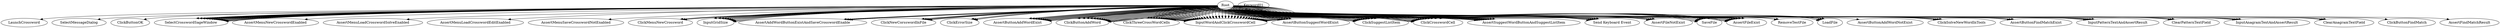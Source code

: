 // UK <-> LK
digraph {
	Root
	LaunchCrossword
		Root -> LaunchCrossword
	SelectMessageDialog
		Root -> SelectMessageDialog
	ClickButtonOK
		Root -> ClickButtonOK
	SelectCrosswordSageWindow
		Root -> SelectCrosswordSageWindow
	AssertMenuNewCrosswordEnabled
		Root -> AssertMenuNewCrosswordEnabled
	AssertMenuLoadCrosswordSolveEnabled
		Root -> AssertMenuLoadCrosswordSolveEnabled
	AssertMenuLoadCrosswordEditEnabled
		Root -> AssertMenuLoadCrosswordEditEnabled
	AssertMenuSaveCrosswordNotEnabled
		Root -> AssertMenuSaveCrosswordNotEnabled
	ClickMenuNewCrossword
		Root -> ClickMenuNewCrossword
	InputGridSize
		Root -> InputGridSize
	AssertAddWordButtonExistAndSaveCrosswordEnable
		Root -> AssertAddWordButtonExistAndSaveCrosswordEnable
	ClickMenuNewCrossword
		Root -> ClickMenuNewCrossword
	InputGridSize
		Root -> InputGridSize
	AssertAddWordButtonExistAndSaveCrosswordEnable
		Root -> AssertAddWordButtonExistAndSaveCrosswordEnable
	ClickMenuNewCrossword
		Root -> ClickMenuNewCrossword
	InputGridSize
		Root -> InputGridSize
	AssertAddWordButtonExistAndSaveCrosswordEnable
		Root -> AssertAddWordButtonExistAndSaveCrosswordEnable
	ClickNewCorsswordInFile
		Root -> ClickNewCorsswordInFile
	InputGridSize
		Root -> InputGridSize
	ClickErrorSize
		Root -> ClickErrorSize
	InputGridSize
		Root -> InputGridSize
	ClickErrorSize
		Root -> ClickErrorSize
	InputGridSize
		Root -> InputGridSize
	ClickErrorSize
		Root -> ClickErrorSize
	InputGridSize
		Root -> InputGridSize
	AssertAddWordButtonExistAndSaveCrosswordEnable
		Root -> AssertAddWordButtonExistAndSaveCrosswordEnable
	ClickNewCorsswordInFile
		Root -> ClickNewCorsswordInFile
	InputGridSize
		Root -> InputGridSize
	SelectCrosswordSageWindow
		Root -> SelectCrosswordSageWindow
	AssertButtonAddWordExist
		Root -> AssertButtonAddWordExist
	ClickButtonAddWord
		Root -> ClickButtonAddWord
	ClickThreeCrossWordCells
		Root -> ClickThreeCrossWordCells
	InputWordAndClickCrosswordCell
		Root -> InputWordAndClickCrosswordCell
	InputWordAndClickCrosswordCell
		Root -> InputWordAndClickCrosswordCell
	InputWordAndClickCrosswordCell
		Root -> InputWordAndClickCrosswordCell
	InputWordAndClickCrosswordCell
		Root -> InputWordAndClickCrosswordCell
	AssertButtonSuggestWordExist
		Root -> AssertButtonSuggestWordExist
	ClickSuggestListItem
		Root -> ClickSuggestListItem
	ClickCrosswordCell
		Root -> ClickCrosswordCell
	AssertSuggestWordButtonAndSuggestListItem
		Root -> AssertSuggestWordButtonAndSuggestListItem
	AssertButtonAddWordExist
		Root -> AssertButtonAddWordExist
	ClickButtonAddWord
		Root -> ClickButtonAddWord
	ClickThreeCrossWordCells
		Root -> ClickThreeCrossWordCells
	InputWordAndClickCrosswordCell
		Root -> InputWordAndClickCrosswordCell
	InputWordAndClickCrosswordCell
		Root -> InputWordAndClickCrosswordCell
	InputWordAndClickCrosswordCell
		Root -> InputWordAndClickCrosswordCell
	AssertButtonSuggestWordExist
		Root -> AssertButtonSuggestWordExist
	ClickSuggestListItem
		Root -> ClickSuggestListItem
	AssertButtonAddWordExist
		Root -> AssertButtonAddWordExist
	ClickButtonAddWord
		Root -> ClickButtonAddWord
	ClickThreeCrossWordCells
		Root -> ClickThreeCrossWordCells
	ClickSuggestListItem
		Root -> ClickSuggestListItem
	ClickCrosswordCell
		Root -> ClickCrosswordCell
	AssertSuggestWordButtonAndSuggestListItem
		Root -> AssertSuggestWordButtonAndSuggestListItem
	AssertButtonAddWordExist
		Root -> AssertButtonAddWordExist
	ClickButtonAddWord
		Root -> ClickButtonAddWord
	ClickThreeCrossWordCells
		Root -> ClickThreeCrossWordCells
	InputWordAndClickCrosswordCell
		Root -> InputWordAndClickCrosswordCell
	InputWordAndClickCrosswordCell
		Root -> InputWordAndClickCrosswordCell
	"Send Keyboard Event"
		Root -> "Send Keyboard Event"
	ClickSuggestListItem
		Root -> ClickSuggestListItem
	AssertButtonAddWordExist
		Root -> AssertButtonAddWordExist
	ClickButtonAddWord
		Root -> ClickButtonAddWord
	ClickThreeCrossWordCells
		Root -> ClickThreeCrossWordCells
	InputWordAndClickCrosswordCell
		Root -> InputWordAndClickCrosswordCell
	InputWordAndClickCrosswordCell
		Root -> InputWordAndClickCrosswordCell
	ClickSuggestListItem
		Root -> ClickSuggestListItem
	ClickCrosswordCell
		Root -> ClickCrosswordCell
	AssertSuggestWordButtonAndSuggestListItem
		Root -> AssertSuggestWordButtonAndSuggestListItem
	ClickCrosswordCell
		Root -> ClickCrosswordCell
	AssertSuggestWordButtonAndSuggestListItem
		Root -> AssertSuggestWordButtonAndSuggestListItem
	ClickCrosswordCell
		Root -> ClickCrosswordCell
	AssertSuggestWordButtonAndSuggestListItem
		Root -> AssertSuggestWordButtonAndSuggestListItem
	ClickNewCorsswordInFile
		Root -> ClickNewCorsswordInFile
	InputGridSize
		Root -> InputGridSize
	AssertFileNotExist
		Root -> AssertFileNotExist
	SelectCrosswordSageWindow
		Root -> SelectCrosswordSageWindow
	SaveFile
		Root -> SaveFile
	AssertFileExist
		Root -> AssertFileExist
	SelectCrosswordSageWindow
		Root -> SelectCrosswordSageWindow
	SaveFile
		Root -> SaveFile
	AssertFileExist
		Root -> AssertFileExist
	RemoveTestFile
		Root -> RemoveTestFile
	AssertFileNotExist
		Root -> AssertFileNotExist
	ClickNewCorsswordInFile
		Root -> ClickNewCorsswordInFile
	InputGridSize
		Root -> InputGridSize
	SelectCrosswordSageWindow
		Root -> SelectCrosswordSageWindow
	AssertButtonAddWordExist
		Root -> AssertButtonAddWordExist
	ClickButtonAddWord
		Root -> ClickButtonAddWord
	ClickCrosswordCell
		Root -> ClickCrosswordCell
	ClickCrosswordCell
		Root -> ClickCrosswordCell
	SaveFile
		Root -> SaveFile
	AssertFileExist
		Root -> AssertFileExist
	RemoveTestFile
		Root -> RemoveTestFile
	AssertFileNotExist
		Root -> AssertFileNotExist
	AssertFileNotExist
		Root -> AssertFileNotExist
	SelectCrosswordSageWindow
		Root -> SelectCrosswordSageWindow
	LoadFile
		Root -> LoadFile
	SelectCrosswordSageWindow
		Root -> SelectCrosswordSageWindow
	AssertButtonAddWordNotExist
		Root -> AssertButtonAddWordNotExist
	AssertFileExist
		Root -> AssertFileExist
	SelectCrosswordSageWindow
		Root -> SelectCrosswordSageWindow
	LoadFile
		Root -> LoadFile
	SelectCrosswordSageWindow
		Root -> SelectCrosswordSageWindow
	AssertButtonAddWordExist
		Root -> AssertButtonAddWordExist
	ClickSolveNewWordInTools
		Root -> ClickSolveNewWordInTools
	AssertButtonFindMatchExist
		Root -> AssertButtonFindMatchExist
	InputPatternTextAndAssertResult
		Root -> InputPatternTextAndAssertResult
	ClearPatternTextField
		Root -> ClearPatternTextField
	InputPatternTextAndAssertResult
		Root -> InputPatternTextAndAssertResult
	ClearPatternTextField
		Root -> ClearPatternTextField
	InputPatternTextAndAssertResult
		Root -> InputPatternTextAndAssertResult
	ClearPatternTextField
		Root -> ClearPatternTextField
	InputPatternTextAndAssertResult
		Root -> InputPatternTextAndAssertResult
	ClickSolveNewWordInTools
		Root -> ClickSolveNewWordInTools
	AssertButtonFindMatchExist
		Root -> AssertButtonFindMatchExist
	InputAnagramTextAndAssertResult
		Root -> InputAnagramTextAndAssertResult
	ClearAnagramTextField
		Root -> ClearAnagramTextField
	InputAnagramTextAndAssertResult
		Root -> InputAnagramTextAndAssertResult
	ClearAnagramTextField
		Root -> ClearAnagramTextField
	InputAnagramTextAndAssertResult
		Root -> InputAnagramTextAndAssertResult
	ClickNewCorsswordInFile
		Root -> ClickNewCorsswordInFile
	InputGridSize
		Root -> InputGridSize
	SelectCrosswordSageWindow
		Root -> SelectCrosswordSageWindow
	AssertButtonAddWordExist
		Root -> AssertButtonAddWordExist
	ClickButtonAddWord
		Root -> ClickButtonAddWord
	ClickThreeCrossWordCells
		Root -> ClickThreeCrossWordCells
	InputWordAndClickCrosswordCell
		Root -> InputWordAndClickCrosswordCell
	InputWordAndClickCrosswordCell
		Root -> InputWordAndClickCrosswordCell
	InputWordAndClickCrosswordCell
		Root -> InputWordAndClickCrosswordCell
	InputWordAndClickCrosswordCell
		Root -> InputWordAndClickCrosswordCell
	ClickSuggestListItem
		Root -> ClickSuggestListItem
	ClickButtonAddWord
		Root -> ClickButtonAddWord
	ClickThreeCrossWordCells
		Root -> ClickThreeCrossWordCells
	InputWordAndClickCrosswordCell
		Root -> InputWordAndClickCrosswordCell
	InputWordAndClickCrosswordCell
		Root -> InputWordAndClickCrosswordCell
	InputWordAndClickCrosswordCell
		Root -> InputWordAndClickCrosswordCell
	"Send Keyboard Event"
		Root -> "Send Keyboard Event"
	ClickButtonAddWord
		Root -> ClickButtonAddWord
	ClickThreeCrossWordCells
		Root -> ClickThreeCrossWordCells
	InputWordAndClickCrosswordCell
		Root -> InputWordAndClickCrosswordCell
	"Send Keyboard Event"
		Root -> "Send Keyboard Event"
	ClickSuggestListItem
		Root -> ClickSuggestListItem
	ClickCrosswordCell
		Root -> ClickCrosswordCell
	AssertSuggestWordButtonAndSuggestListItem
		Root -> AssertSuggestWordButtonAndSuggestListItem
	ClickButtonAddWord
		Root -> ClickButtonAddWord
	ClickThreeCrossWordCells
		Root -> ClickThreeCrossWordCells
	InputWordAndClickCrosswordCell
		Root -> InputWordAndClickCrosswordCell
	InputWordAndClickCrosswordCell
		Root -> InputWordAndClickCrosswordCell
	InputWordAndClickCrosswordCell
		Root -> InputWordAndClickCrosswordCell
	"Send Keyboard Event"
		Root -> "Send Keyboard Event"
	AssertButtonSuggestWordExist
		Root -> AssertButtonSuggestWordExist
	ClickSuggestListItem
		Root -> ClickSuggestListItem
	ClickCrosswordCell
		Root -> ClickCrosswordCell
	AssertSuggestWordButtonAndSuggestListItem
		Root -> AssertSuggestWordButtonAndSuggestListItem
	ClickButtonAddWord
		Root -> ClickButtonAddWord
	ClickThreeCrossWordCells
		Root -> ClickThreeCrossWordCells
	InputWordAndClickCrosswordCell
		Root -> InputWordAndClickCrosswordCell
	InputWordAndClickCrosswordCell
		Root -> InputWordAndClickCrosswordCell
	AssertButtonSuggestWordExist
		Root -> AssertButtonSuggestWordExist
	ClickSuggestListItem
		Root -> ClickSuggestListItem
	ClickCrosswordCell
		Root -> ClickCrosswordCell
	AssertSuggestWordButtonAndSuggestListItem
		Root -> AssertSuggestWordButtonAndSuggestListItem
	SaveFile
		Root -> SaveFile
	AssertFileExist
		Root -> AssertFileExist
	ClickSolveNewWordInTools
		Root -> ClickSolveNewWordInTools
	AssertButtonFindMatchExist
		Root -> AssertButtonFindMatchExist
	ClickButtonFindMatch
		Root -> ClickButtonFindMatch
	AssertFindMatchResult
		Root -> AssertFindMatchResult
	LoadFile
		Root -> LoadFile
	SelectCrosswordSageWindow
		Root -> SelectCrosswordSageWindow
	ClickButtonAddWord
		Root -> ClickButtonAddWord
	ClickThreeCrossWordCells
		Root -> ClickThreeCrossWordCells
	InputWordAndClickCrosswordCell
		Root -> InputWordAndClickCrosswordCell
	InputWordAndClickCrosswordCell
		Root -> InputWordAndClickCrosswordCell
	InputWordAndClickCrosswordCell
		Root -> InputWordAndClickCrosswordCell
	InputWordAndClickCrosswordCell
		Root -> InputWordAndClickCrosswordCell
	AssertButtonSuggestWordExist
		Root -> AssertButtonSuggestWordExist
	ClickSuggestListItem
		Root -> ClickSuggestListItem
	ClickCrosswordCell
		Root -> ClickCrosswordCell
	AssertSuggestWordButtonAndSuggestListItem
		Root -> AssertSuggestWordButtonAndSuggestListItem
	SaveFile
		Root -> SaveFile
	AssertFileExist
		Root -> AssertFileExist
	ClickSolveNewWordInTools
		Root -> ClickSolveNewWordInTools
	InputAnagramTextAndAssertResult
		Root -> InputAnagramTextAndAssertResult
	ClearAnagramTextField
		Root -> ClearAnagramTextField
	InputPatternTextAndAssertResult
		Root -> InputPatternTextAndAssertResult
	AssertFileExist
		Root -> AssertFileExist
	SelectCrosswordSageWindow
		Root -> SelectCrosswordSageWindow
	LoadFile
		Root -> LoadFile
	SelectCrosswordSageWindow
		Root -> SelectCrosswordSageWindow
	AssertButtonAddWordExist
		Root -> AssertButtonAddWordExist
	ClickButtonAddWord
		Root -> ClickButtonAddWord
	ClickThreeCrossWordCells
		Root -> ClickThreeCrossWordCells
	InputWordAndClickCrosswordCell
		Root -> InputWordAndClickCrosswordCell
	InputWordAndClickCrosswordCell
		Root -> InputWordAndClickCrosswordCell
	InputWordAndClickCrosswordCell
		Root -> InputWordAndClickCrosswordCell
	InputWordAndClickCrosswordCell
		Root -> InputWordAndClickCrosswordCell
	ClickSuggestListItem
		Root -> ClickSuggestListItem
	ClickButtonAddWord
		Root -> ClickButtonAddWord
	ClickThreeCrossWordCells
		Root -> ClickThreeCrossWordCells
	InputWordAndClickCrosswordCell
		Root -> InputWordAndClickCrosswordCell
	InputWordAndClickCrosswordCell
		Root -> InputWordAndClickCrosswordCell
	InputWordAndClickCrosswordCell
		Root -> InputWordAndClickCrosswordCell
	InputWordAndClickCrosswordCell
		Root -> InputWordAndClickCrosswordCell
	InputWordAndClickCrosswordCell
		Root -> InputWordAndClickCrosswordCell
	"Send Keyboard Event"
		Root -> "Send Keyboard Event"
	ClickButtonAddWord
		Root -> ClickButtonAddWord
	ClickCrosswordCell
		Root -> ClickCrosswordCell
	ClickCrosswordCell
		Root -> ClickCrosswordCell
	SaveFile
		Root -> SaveFile
	SelectCrosswordSageWindow
		Root -> SelectCrosswordSageWindow
	AssertButtonAddWordExist
		Root -> AssertButtonAddWordExist
	ClickCrosswordCell
		Root -> ClickCrosswordCell
	InputWordAndClickCrosswordCell
		Root -> InputWordAndClickCrosswordCell
	InputWordAndClickCrosswordCell
		Root -> InputWordAndClickCrosswordCell
	InputWordAndClickCrosswordCell
		Root -> InputWordAndClickCrosswordCell
	AssertButtonSuggestWordExist
		Root -> AssertButtonSuggestWordExist
	ClickSuggestListItem
		Root -> ClickSuggestListItem
	ClickCrosswordCell
		Root -> ClickCrosswordCell
	AssertSuggestWordButtonAndSuggestListItem
		Root -> AssertSuggestWordButtonAndSuggestListItem
	SaveFile
		Root -> SaveFile
	SelectCrosswordSageWindow
		Root -> SelectCrosswordSageWindow
	AssertButtonAddWordExist
		Root -> AssertButtonAddWordExist
	ClickButtonAddWord
		Root -> ClickButtonAddWord
	ClickThreeCrossWordCells
		Root -> ClickThreeCrossWordCells
	InputWordAndClickCrosswordCell
		Root -> InputWordAndClickCrosswordCell
	InputWordAndClickCrosswordCell
		Root -> InputWordAndClickCrosswordCell
	InputWordAndClickCrosswordCell
		Root -> InputWordAndClickCrosswordCell
	"Send Keyboard Event"
		Root -> "Send Keyboard Event"
	SelectCrosswordSageWindow
		Root -> SelectCrosswordSageWindow
	SaveFile
		Root -> SaveFile
	AssertFileExist
		Root -> AssertFileExist
	AssertFileExist
		Root -> AssertFileExist
	AssertFileExist
		Root -> AssertFileExist
	InputPatternTextAndAssertResult
	Keyword01
	InputGridSize
	ClickErrorSize
	SaveFile
	ClickSuggestListItem
	ClickThreeCrossWordCells
	InputWordAndClickCrosswordCell
	InputAnagramTextAndAssertResult
	LoadFile
	ClickNewCorsswordInFile
	AssertAddWordButtonExistAndSaveCrosswordEnable
	ClickSolveNewWordInTools
	AssertSuggestWordButtonAndSuggestListItem
}